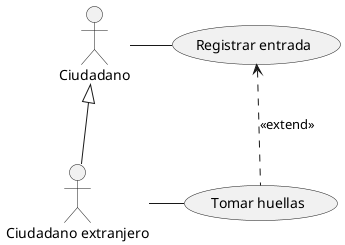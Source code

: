 @startuml

:Ciudadano: -right- (Registrar entrada)
:Ciudadano extranjero: -right- (Tomar huellas)
:Ciudadano: <|-- :Ciudadano extranjero:
(Tomar huellas) .up.> (Registrar entrada) : <<extend>>

@enduml